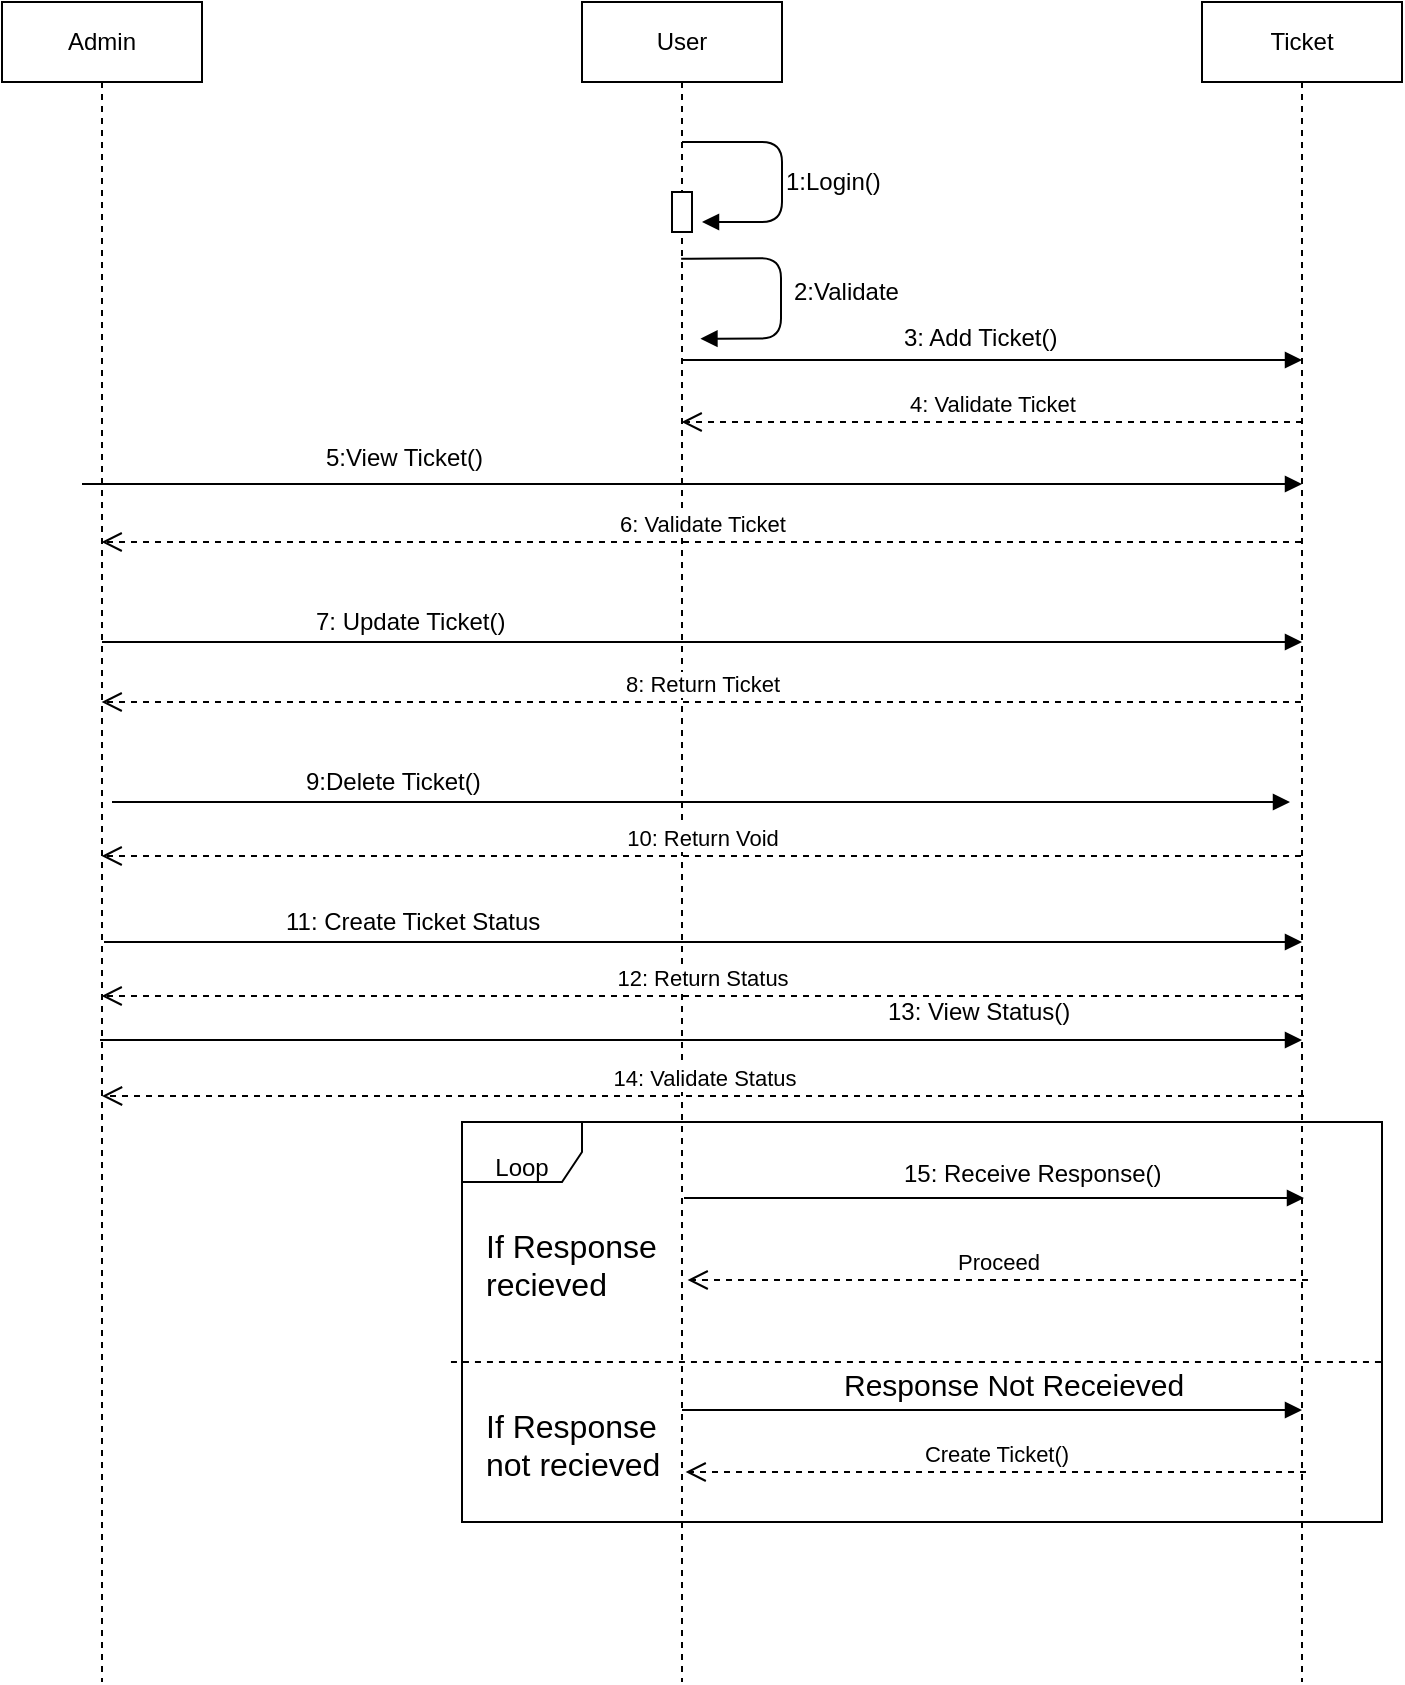 <mxfile version="12.2.4" pages="1"><diagram id="rFLw8m1wJc-C0esysexc" name="Page-1"><mxGraphModel dx="1089" dy="599" grid="1" gridSize="10" guides="1" tooltips="1" connect="1" arrows="1" fold="1" page="1" pageScale="1" pageWidth="850" pageHeight="1100" math="0" shadow="0"><root><mxCell id="0"/><mxCell id="1" parent="0"/><mxCell id="5" value="Admin" style="shape=umlLifeline;perimeter=lifelinePerimeter;whiteSpace=wrap;html=1;container=1;collapsible=0;recursiveResize=0;outlineConnect=0;" parent="1" vertex="1"><mxGeometry x="80" y="40" width="100" height="840" as="geometry"/></mxCell><mxCell id="6" value="Ticket" style="shape=umlLifeline;perimeter=lifelinePerimeter;whiteSpace=wrap;html=1;container=1;collapsible=0;recursiveResize=0;outlineConnect=0;" parent="1" vertex="1"><mxGeometry x="680" y="40" width="100" height="840" as="geometry"/></mxCell><mxCell id="7" value="User" style="shape=umlLifeline;perimeter=lifelinePerimeter;whiteSpace=wrap;html=1;container=1;collapsible=0;recursiveResize=0;outlineConnect=0;" parent="1" vertex="1"><mxGeometry x="370" y="40" width="100" height="840" as="geometry"/></mxCell><mxCell id="9" value="" style="endArrow=block;endFill=1;html=1;edgeStyle=orthogonalEdgeStyle;align=left;verticalAlign=top;" parent="1" edge="1"><mxGeometry x="-1" relative="1" as="geometry"><mxPoint x="120" y="281" as="sourcePoint"/><mxPoint x="730" y="281" as="targetPoint"/></mxGeometry></mxCell><mxCell id="10" value="" style="resizable=0;html=1;align=left;verticalAlign=bottom;labelBackgroundColor=#ffffff;fontSize=10;" parent="9" connectable="0" vertex="1"><mxGeometry x="-1" relative="1" as="geometry"/></mxCell><mxCell id="17" value="" style="rounded=0;whiteSpace=wrap;html=1;rotation=90;" parent="1" vertex="1"><mxGeometry x="410" y="140" width="20" height="10" as="geometry"/></mxCell><mxCell id="18" value="" style="endArrow=block;endFill=1;html=1;edgeStyle=orthogonalEdgeStyle;align=left;verticalAlign=top;" parent="1" edge="1"><mxGeometry x="-1" relative="1" as="geometry"><mxPoint x="420" y="110" as="sourcePoint"/><mxPoint x="430" y="150" as="targetPoint"/><Array as="points"><mxPoint x="430" y="110"/><mxPoint x="470" y="110"/><mxPoint x="470" y="150"/></Array></mxGeometry></mxCell><mxCell id="19" value="" style="resizable=0;html=1;align=left;verticalAlign=bottom;labelBackgroundColor=#ffffff;fontSize=10;" parent="18" connectable="0" vertex="1"><mxGeometry x="-1" relative="1" as="geometry"/></mxCell><mxCell id="20" value="1:Login()" style="text;html=1;resizable=0;points=[];autosize=1;align=left;verticalAlign=top;spacingTop=-4;" parent="1" vertex="1"><mxGeometry x="470" y="120" width="60" height="20" as="geometry"/></mxCell><mxCell id="21" value="" style="endArrow=block;endFill=1;html=1;edgeStyle=orthogonalEdgeStyle;align=left;verticalAlign=top;" parent="1" edge="1"><mxGeometry x="-1" relative="1" as="geometry"><mxPoint x="420" y="219" as="sourcePoint"/><mxPoint x="730" y="219" as="targetPoint"/></mxGeometry></mxCell><mxCell id="22" value="" style="resizable=0;html=1;align=left;verticalAlign=bottom;labelBackgroundColor=#ffffff;fontSize=10;" parent="21" connectable="0" vertex="1"><mxGeometry x="-1" relative="1" as="geometry"/></mxCell><mxCell id="23" value="3: Add Ticket()" style="text;html=1;resizable=0;points=[];autosize=1;align=left;verticalAlign=top;spacingTop=-4;" parent="1" vertex="1"><mxGeometry x="529" y="198" width="90" height="20" as="geometry"/></mxCell><mxCell id="24" value="4: Validate Ticket" style="html=1;verticalAlign=bottom;endArrow=open;dashed=1;endSize=8;" parent="1" edge="1"><mxGeometry relative="1" as="geometry"><mxPoint x="730" y="250" as="sourcePoint"/><mxPoint x="419.81" y="250" as="targetPoint"/></mxGeometry></mxCell><mxCell id="25" value="" style="endArrow=block;endFill=1;html=1;edgeStyle=orthogonalEdgeStyle;align=left;verticalAlign=top;" parent="1" edge="1"><mxGeometry x="-1" relative="1" as="geometry"><mxPoint x="419.569" y="168.345" as="sourcePoint"/><mxPoint x="429.224" y="208.345" as="targetPoint"/><Array as="points"><mxPoint x="429.5" y="168"/><mxPoint x="469.5" y="168"/><mxPoint x="469.5" y="208"/></Array></mxGeometry></mxCell><mxCell id="26" value="" style="resizable=0;html=1;align=left;verticalAlign=bottom;labelBackgroundColor=#ffffff;fontSize=10;" parent="25" connectable="0" vertex="1"><mxGeometry x="-1" relative="1" as="geometry"/></mxCell><mxCell id="27" value="2:Validate" style="text;html=1;resizable=0;points=[];autosize=1;align=left;verticalAlign=top;spacingTop=-4;" parent="1" vertex="1"><mxGeometry x="474" y="175" width="70" height="20" as="geometry"/></mxCell><mxCell id="28" value="5:View Ticket()" style="text;html=1;resizable=0;points=[];autosize=1;align=left;verticalAlign=top;spacingTop=-4;" parent="1" vertex="1"><mxGeometry x="240" y="258" width="90" height="20" as="geometry"/></mxCell><mxCell id="29" value="6: Validate Ticket" style="html=1;verticalAlign=bottom;endArrow=open;dashed=1;endSize=8;" parent="1" source="6" edge="1"><mxGeometry relative="1" as="geometry"><mxPoint x="420" y="310" as="sourcePoint"/><mxPoint x="129.81" y="310" as="targetPoint"/></mxGeometry></mxCell><mxCell id="30" value="" style="endArrow=block;endFill=1;html=1;edgeStyle=orthogonalEdgeStyle;align=left;verticalAlign=top;" parent="1" edge="1"><mxGeometry x="-1" relative="1" as="geometry"><mxPoint x="130" y="360" as="sourcePoint"/><mxPoint x="730" y="360" as="targetPoint"/></mxGeometry></mxCell><mxCell id="31" value="" style="resizable=0;html=1;align=left;verticalAlign=bottom;labelBackgroundColor=#ffffff;fontSize=10;" parent="30" connectable="0" vertex="1"><mxGeometry x="-1" relative="1" as="geometry"/></mxCell><mxCell id="32" value="7: Update Ticket()" style="text;html=1;resizable=0;points=[];autosize=1;align=left;verticalAlign=top;spacingTop=-4;" parent="1" vertex="1"><mxGeometry x="235" y="340" width="110" height="20" as="geometry"/></mxCell><mxCell id="33" value="8: Return Ticket" style="html=1;verticalAlign=bottom;endArrow=open;dashed=1;endSize=8;" parent="1" source="6" edge="1"><mxGeometry relative="1" as="geometry"><mxPoint x="550" y="390" as="sourcePoint"/><mxPoint x="129.81" y="390" as="targetPoint"/></mxGeometry></mxCell><mxCell id="34" value="" style="endArrow=block;endFill=1;html=1;edgeStyle=orthogonalEdgeStyle;align=left;verticalAlign=top;" parent="1" edge="1"><mxGeometry x="-1" relative="1" as="geometry"><mxPoint x="135" y="440" as="sourcePoint"/><mxPoint x="724" y="440" as="targetPoint"/><Array as="points"><mxPoint x="715" y="440"/></Array></mxGeometry></mxCell><mxCell id="35" value="" style="resizable=0;html=1;align=left;verticalAlign=bottom;labelBackgroundColor=#ffffff;fontSize=10;" parent="34" connectable="0" vertex="1"><mxGeometry x="-1" relative="1" as="geometry"/></mxCell><mxCell id="36" value="9:Delete Ticket()" style="text;html=1;resizable=0;points=[];autosize=1;align=left;verticalAlign=top;spacingTop=-4;" parent="1" vertex="1"><mxGeometry x="230" y="420" width="100" height="20" as="geometry"/></mxCell><mxCell id="37" value="10: Return Void" style="html=1;verticalAlign=bottom;endArrow=open;dashed=1;endSize=8;" parent="1" source="6" edge="1"><mxGeometry relative="1" as="geometry"><mxPoint x="420.0" y="467" as="sourcePoint"/><mxPoint x="129.81" y="467" as="targetPoint"/></mxGeometry></mxCell><mxCell id="38" value="" style="endArrow=block;endFill=1;html=1;edgeStyle=orthogonalEdgeStyle;align=left;verticalAlign=top;" parent="1" edge="1"><mxGeometry x="-1" relative="1" as="geometry"><mxPoint x="131.0" y="510" as="sourcePoint"/><mxPoint x="730" y="510" as="targetPoint"/></mxGeometry></mxCell><mxCell id="39" value="" style="resizable=0;html=1;align=left;verticalAlign=bottom;labelBackgroundColor=#ffffff;fontSize=10;" parent="38" connectable="0" vertex="1"><mxGeometry x="-1" relative="1" as="geometry"/></mxCell><mxCell id="40" value="11: Create Ticket Status" style="text;html=1;resizable=0;points=[];autosize=1;align=left;verticalAlign=top;spacingTop=-4;" parent="1" vertex="1"><mxGeometry x="220" y="490" width="140" height="20" as="geometry"/></mxCell><mxCell id="41" value="12: Return Status" style="html=1;verticalAlign=bottom;endArrow=open;dashed=1;endSize=8;" parent="1" source="6" edge="1"><mxGeometry relative="1" as="geometry"><mxPoint x="420.0" y="537.0" as="sourcePoint"/><mxPoint x="129.81" y="537.0" as="targetPoint"/></mxGeometry></mxCell><mxCell id="42" value="" style="endArrow=block;endFill=1;html=1;edgeStyle=orthogonalEdgeStyle;align=left;verticalAlign=top;" parent="1" edge="1"><mxGeometry x="-1" relative="1" as="geometry"><mxPoint x="129" y="559" as="sourcePoint"/><mxPoint x="730" y="559" as="targetPoint"/></mxGeometry></mxCell><mxCell id="43" value="" style="resizable=0;html=1;align=left;verticalAlign=bottom;labelBackgroundColor=#ffffff;fontSize=10;" parent="42" connectable="0" vertex="1"><mxGeometry x="-1" relative="1" as="geometry"/></mxCell><mxCell id="44" value="13: View Status()" style="text;html=1;resizable=0;points=[];autosize=1;align=left;verticalAlign=top;spacingTop=-4;" parent="1" vertex="1"><mxGeometry x="521" y="535" width="110" height="20" as="geometry"/></mxCell><mxCell id="47" value="14: Validate Status" style="html=1;verticalAlign=bottom;endArrow=open;dashed=1;endSize=8;" parent="1" target="5" edge="1"><mxGeometry relative="1" as="geometry"><mxPoint x="731" y="587" as="sourcePoint"/><mxPoint x="420.81" y="587" as="targetPoint"/></mxGeometry></mxCell><mxCell id="49" value="&lt;br&gt;Loop" style="shape=umlFrame;whiteSpace=wrap;html=1;" parent="1" vertex="1"><mxGeometry x="310" y="600" width="460" height="200" as="geometry"/></mxCell><mxCell id="50" value="" style="endArrow=none;dashed=1;html=1;exitX=-0.012;exitY=0.6;exitDx=0;exitDy=0;exitPerimeter=0;" parent="1" source="49" edge="1"><mxGeometry width="50" height="50" relative="1" as="geometry"><mxPoint x="360" y="720" as="sourcePoint"/><mxPoint x="770" y="720" as="targetPoint"/></mxGeometry></mxCell><mxCell id="51" value="" style="endArrow=block;endFill=1;html=1;edgeStyle=orthogonalEdgeStyle;align=left;verticalAlign=top;" parent="1" edge="1"><mxGeometry x="-1" relative="1" as="geometry"><mxPoint x="421" y="638" as="sourcePoint"/><mxPoint x="731" y="638" as="targetPoint"/></mxGeometry></mxCell><mxCell id="52" value="" style="resizable=0;html=1;align=left;verticalAlign=bottom;labelBackgroundColor=#ffffff;fontSize=10;" parent="51" connectable="0" vertex="1"><mxGeometry x="-1" relative="1" as="geometry"/></mxCell><mxCell id="53" value="15: Receive Response()" style="text;html=1;resizable=0;points=[];autosize=1;align=left;verticalAlign=top;spacingTop=-4;" parent="1" vertex="1"><mxGeometry x="529" y="616" width="140" height="20" as="geometry"/></mxCell><mxCell id="54" value="If Response &lt;br style=&quot;font-size: 16px;&quot;&gt;recieved" style="text;html=1;resizable=0;points=[];autosize=1;align=left;verticalAlign=top;spacingTop=-4;fontSize=16;" parent="1" vertex="1"><mxGeometry x="320" y="650" width="80" height="30" as="geometry"/></mxCell><mxCell id="59" value="Proceed" style="html=1;verticalAlign=bottom;endArrow=open;dashed=1;endSize=8;" parent="1" edge="1"><mxGeometry relative="1" as="geometry"><mxPoint x="733" y="679" as="sourcePoint"/><mxPoint x="422.81" y="679" as="targetPoint"/></mxGeometry></mxCell><mxCell id="60" value="If Response &lt;br style=&quot;font-size: 16px&quot;&gt;not recieved" style="text;html=1;resizable=0;points=[];autosize=1;align=left;verticalAlign=top;spacingTop=-4;fontSize=16;" parent="1" vertex="1"><mxGeometry x="320" y="740" width="100" height="40" as="geometry"/></mxCell><mxCell id="61" value="" style="endArrow=block;endFill=1;html=1;edgeStyle=orthogonalEdgeStyle;align=left;verticalAlign=top;" parent="1" edge="1"><mxGeometry x="-1" relative="1" as="geometry"><mxPoint x="420" y="744" as="sourcePoint"/><mxPoint x="730" y="744" as="targetPoint"/></mxGeometry></mxCell><mxCell id="62" value="" style="resizable=0;html=1;align=left;verticalAlign=bottom;labelBackgroundColor=#ffffff;fontSize=10;" parent="61" connectable="0" vertex="1"><mxGeometry x="-1" relative="1" as="geometry"/></mxCell><mxCell id="63" value="Create Ticket()" style="html=1;verticalAlign=bottom;endArrow=open;dashed=1;endSize=8;" parent="1" edge="1"><mxGeometry relative="1" as="geometry"><mxPoint x="732" y="775" as="sourcePoint"/><mxPoint x="421.81" y="775" as="targetPoint"/></mxGeometry></mxCell><mxCell id="65" value="Response Not Receieved" style="text;html=1;resizable=0;points=[];autosize=1;align=left;verticalAlign=top;spacingTop=-4;fontSize=15;" parent="1" vertex="1"><mxGeometry x="499" y="720" width="200" height="20" as="geometry"/></mxCell></root></mxGraphModel></diagram></mxfile>